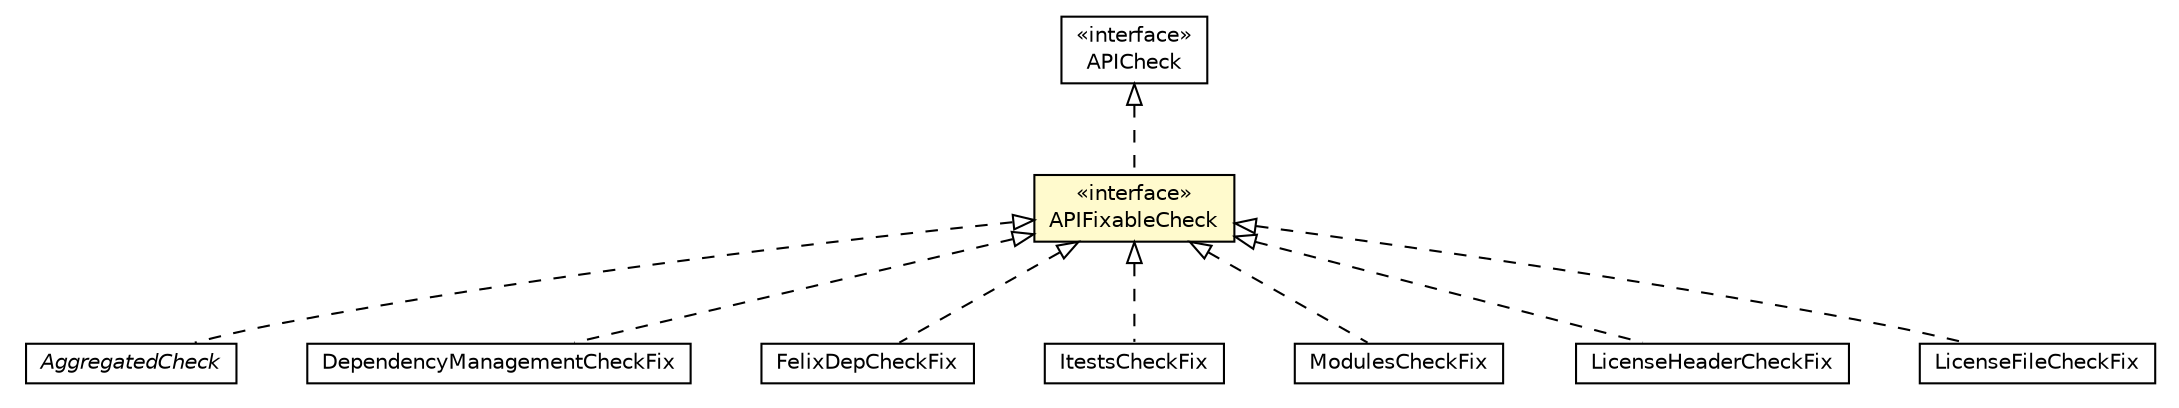 #!/usr/local/bin/dot
#
# Class diagram 
# Generated by UMLGraph version R5_6-24-gf6e263 (http://www.umlgraph.org/)
#

digraph G {
	edge [fontname="Helvetica",fontsize=10,labelfontname="Helvetica",labelfontsize=10];
	node [fontname="Helvetica",fontsize=10,shape=plaintext];
	nodesep=0.25;
	ranksep=0.5;
	// org.universAAL.support.directives.api.APIFixableCheck
	c1560738 [label=<<table title="org.universAAL.support.directives.api.APIFixableCheck" border="0" cellborder="1" cellspacing="0" cellpadding="2" port="p" bgcolor="lemonChiffon" href="./APIFixableCheck.html">
		<tr><td><table border="0" cellspacing="0" cellpadding="1">
<tr><td align="center" balign="center"> &#171;interface&#187; </td></tr>
<tr><td align="center" balign="center"> APIFixableCheck </td></tr>
		</table></td></tr>
		</table>>, URL="./APIFixableCheck.html", fontname="Helvetica", fontcolor="black", fontsize=10.0];
	// org.universAAL.support.directives.api.AggregatedCheck
	c1560739 [label=<<table title="org.universAAL.support.directives.api.AggregatedCheck" border="0" cellborder="1" cellspacing="0" cellpadding="2" port="p" href="./AggregatedCheck.html">
		<tr><td><table border="0" cellspacing="0" cellpadding="1">
<tr><td align="center" balign="center"><font face="Helvetica-Oblique"> AggregatedCheck </font></td></tr>
		</table></td></tr>
		</table>>, URL="./AggregatedCheck.html", fontname="Helvetica", fontcolor="black", fontsize=10.0];
	// org.universAAL.support.directives.api.APICheck
	c1560740 [label=<<table title="org.universAAL.support.directives.api.APICheck" border="0" cellborder="1" cellspacing="0" cellpadding="2" port="p" href="./APICheck.html">
		<tr><td><table border="0" cellspacing="0" cellpadding="1">
<tr><td align="center" balign="center"> &#171;interface&#187; </td></tr>
<tr><td align="center" balign="center"> APICheck </td></tr>
		</table></td></tr>
		</table>>, URL="./APICheck.html", fontname="Helvetica", fontcolor="black", fontsize=10.0];
	// org.universAAL.support.directives.checks.DependencyManagementCheckFix
	c1560741 [label=<<table title="org.universAAL.support.directives.checks.DependencyManagementCheckFix" border="0" cellborder="1" cellspacing="0" cellpadding="2" port="p" href="../checks/DependencyManagementCheckFix.html">
		<tr><td><table border="0" cellspacing="0" cellpadding="1">
<tr><td align="center" balign="center"> DependencyManagementCheckFix </td></tr>
		</table></td></tr>
		</table>>, URL="../checks/DependencyManagementCheckFix.html", fontname="Helvetica", fontcolor="black", fontsize=10.0];
	// org.universAAL.support.directives.checks.FelixDepCheckFix
	c1560742 [label=<<table title="org.universAAL.support.directives.checks.FelixDepCheckFix" border="0" cellborder="1" cellspacing="0" cellpadding="2" port="p" href="../checks/FelixDepCheckFix.html">
		<tr><td><table border="0" cellspacing="0" cellpadding="1">
<tr><td align="center" balign="center"> FelixDepCheckFix </td></tr>
		</table></td></tr>
		</table>>, URL="../checks/FelixDepCheckFix.html", fontname="Helvetica", fontcolor="black", fontsize=10.0];
	// org.universAAL.support.directives.checks.ItestsCheckFix
	c1560743 [label=<<table title="org.universAAL.support.directives.checks.ItestsCheckFix" border="0" cellborder="1" cellspacing="0" cellpadding="2" port="p" href="../checks/ItestsCheckFix.html">
		<tr><td><table border="0" cellspacing="0" cellpadding="1">
<tr><td align="center" balign="center"> ItestsCheckFix </td></tr>
		</table></td></tr>
		</table>>, URL="../checks/ItestsCheckFix.html", fontname="Helvetica", fontcolor="black", fontsize=10.0];
	// org.universAAL.support.directives.checks.ModulesCheckFix
	c1560744 [label=<<table title="org.universAAL.support.directives.checks.ModulesCheckFix" border="0" cellborder="1" cellspacing="0" cellpadding="2" port="p" href="../checks/ModulesCheckFix.html">
		<tr><td><table border="0" cellspacing="0" cellpadding="1">
<tr><td align="center" balign="center"> ModulesCheckFix </td></tr>
		</table></td></tr>
		</table>>, URL="../checks/ModulesCheckFix.html", fontname="Helvetica", fontcolor="black", fontsize=10.0];
	// org.universAAL.support.directives.checks.LicenseHeaderCheckFix
	c1560747 [label=<<table title="org.universAAL.support.directives.checks.LicenseHeaderCheckFix" border="0" cellborder="1" cellspacing="0" cellpadding="2" port="p" href="../checks/LicenseHeaderCheckFix.html">
		<tr><td><table border="0" cellspacing="0" cellpadding="1">
<tr><td align="center" balign="center"> LicenseHeaderCheckFix </td></tr>
		</table></td></tr>
		</table>>, URL="../checks/LicenseHeaderCheckFix.html", fontname="Helvetica", fontcolor="black", fontsize=10.0];
	// org.universAAL.support.directives.checks.LicenseFileCheckFix
	c1560752 [label=<<table title="org.universAAL.support.directives.checks.LicenseFileCheckFix" border="0" cellborder="1" cellspacing="0" cellpadding="2" port="p" href="../checks/LicenseFileCheckFix.html">
		<tr><td><table border="0" cellspacing="0" cellpadding="1">
<tr><td align="center" balign="center"> LicenseFileCheckFix </td></tr>
		</table></td></tr>
		</table>>, URL="../checks/LicenseFileCheckFix.html", fontname="Helvetica", fontcolor="black", fontsize=10.0];
	//org.universAAL.support.directives.api.APIFixableCheck implements org.universAAL.support.directives.api.APICheck
	c1560740:p -> c1560738:p [dir=back,arrowtail=empty,style=dashed];
	//org.universAAL.support.directives.api.AggregatedCheck implements org.universAAL.support.directives.api.APIFixableCheck
	c1560738:p -> c1560739:p [dir=back,arrowtail=empty,style=dashed];
	//org.universAAL.support.directives.checks.DependencyManagementCheckFix implements org.universAAL.support.directives.api.APIFixableCheck
	c1560738:p -> c1560741:p [dir=back,arrowtail=empty,style=dashed];
	//org.universAAL.support.directives.checks.FelixDepCheckFix implements org.universAAL.support.directives.api.APIFixableCheck
	c1560738:p -> c1560742:p [dir=back,arrowtail=empty,style=dashed];
	//org.universAAL.support.directives.checks.ItestsCheckFix implements org.universAAL.support.directives.api.APIFixableCheck
	c1560738:p -> c1560743:p [dir=back,arrowtail=empty,style=dashed];
	//org.universAAL.support.directives.checks.ModulesCheckFix implements org.universAAL.support.directives.api.APIFixableCheck
	c1560738:p -> c1560744:p [dir=back,arrowtail=empty,style=dashed];
	//org.universAAL.support.directives.checks.LicenseHeaderCheckFix implements org.universAAL.support.directives.api.APIFixableCheck
	c1560738:p -> c1560747:p [dir=back,arrowtail=empty,style=dashed];
	//org.universAAL.support.directives.checks.LicenseFileCheckFix implements org.universAAL.support.directives.api.APIFixableCheck
	c1560738:p -> c1560752:p [dir=back,arrowtail=empty,style=dashed];
}

